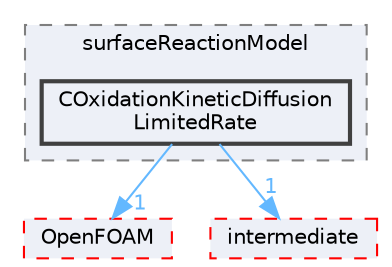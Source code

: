 digraph "src/lagrangian/coalCombustion/submodels/surfaceReactionModel/COxidationKineticDiffusionLimitedRate"
{
 // LATEX_PDF_SIZE
  bgcolor="transparent";
  edge [fontname=Helvetica,fontsize=10,labelfontname=Helvetica,labelfontsize=10];
  node [fontname=Helvetica,fontsize=10,shape=box,height=0.2,width=0.4];
  compound=true
  subgraph clusterdir_39175ac9bc62ba09a35292aef1677b92 {
    graph [ bgcolor="#edf0f7", pencolor="grey50", label="surfaceReactionModel", fontname=Helvetica,fontsize=10 style="filled,dashed", URL="dir_39175ac9bc62ba09a35292aef1677b92.html",tooltip=""]
  dir_bb328fd3301b64d94782d2c51bf47c78 [label="COxidationKineticDiffusion\lLimitedRate", fillcolor="#edf0f7", color="grey25", style="filled,bold", URL="dir_bb328fd3301b64d94782d2c51bf47c78.html",tooltip=""];
  }
  dir_c5473ff19b20e6ec4dfe5c310b3778a8 [label="OpenFOAM", fillcolor="#edf0f7", color="red", style="filled,dashed", URL="dir_c5473ff19b20e6ec4dfe5c310b3778a8.html",tooltip=""];
  dir_d3c32a493136c130c1f0d51f4f35c297 [label="intermediate", fillcolor="#edf0f7", color="red", style="filled,dashed", URL="dir_d3c32a493136c130c1f0d51f4f35c297.html",tooltip=""];
  dir_bb328fd3301b64d94782d2c51bf47c78->dir_c5473ff19b20e6ec4dfe5c310b3778a8 [headlabel="1", labeldistance=1.5 headhref="dir_000718_002695.html" href="dir_000718_002695.html" color="steelblue1" fontcolor="steelblue1"];
  dir_bb328fd3301b64d94782d2c51bf47c78->dir_d3c32a493136c130c1f0d51f4f35c297 [headlabel="1", labeldistance=1.5 headhref="dir_000718_001913.html" href="dir_000718_001913.html" color="steelblue1" fontcolor="steelblue1"];
}
